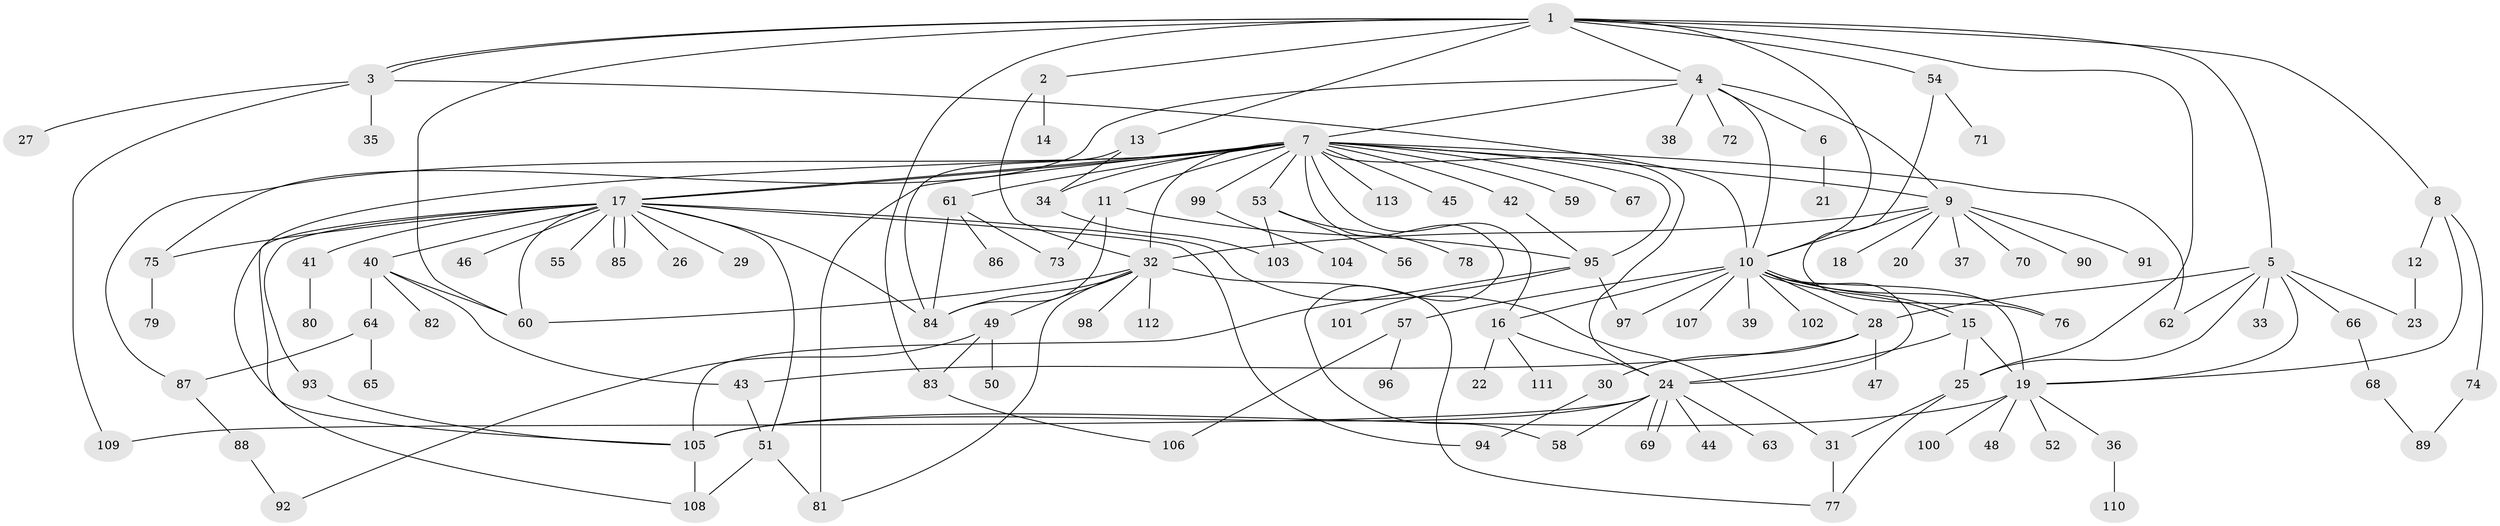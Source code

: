 // Generated by graph-tools (version 1.1) at 2025/14/03/09/25 04:14:41]
// undirected, 113 vertices, 171 edges
graph export_dot {
graph [start="1"]
  node [color=gray90,style=filled];
  1;
  2;
  3;
  4;
  5;
  6;
  7;
  8;
  9;
  10;
  11;
  12;
  13;
  14;
  15;
  16;
  17;
  18;
  19;
  20;
  21;
  22;
  23;
  24;
  25;
  26;
  27;
  28;
  29;
  30;
  31;
  32;
  33;
  34;
  35;
  36;
  37;
  38;
  39;
  40;
  41;
  42;
  43;
  44;
  45;
  46;
  47;
  48;
  49;
  50;
  51;
  52;
  53;
  54;
  55;
  56;
  57;
  58;
  59;
  60;
  61;
  62;
  63;
  64;
  65;
  66;
  67;
  68;
  69;
  70;
  71;
  72;
  73;
  74;
  75;
  76;
  77;
  78;
  79;
  80;
  81;
  82;
  83;
  84;
  85;
  86;
  87;
  88;
  89;
  90;
  91;
  92;
  93;
  94;
  95;
  96;
  97;
  98;
  99;
  100;
  101;
  102;
  103;
  104;
  105;
  106;
  107;
  108;
  109;
  110;
  111;
  112;
  113;
  1 -- 2;
  1 -- 3;
  1 -- 3;
  1 -- 4;
  1 -- 5;
  1 -- 8;
  1 -- 10;
  1 -- 13;
  1 -- 25;
  1 -- 54;
  1 -- 60;
  1 -- 83;
  2 -- 14;
  2 -- 32;
  3 -- 10;
  3 -- 27;
  3 -- 35;
  3 -- 109;
  4 -- 6;
  4 -- 7;
  4 -- 9;
  4 -- 10;
  4 -- 38;
  4 -- 72;
  4 -- 75;
  5 -- 19;
  5 -- 23;
  5 -- 25;
  5 -- 28;
  5 -- 33;
  5 -- 62;
  5 -- 66;
  6 -- 21;
  7 -- 9;
  7 -- 11;
  7 -- 16;
  7 -- 17;
  7 -- 17;
  7 -- 24;
  7 -- 32;
  7 -- 34;
  7 -- 42;
  7 -- 45;
  7 -- 53;
  7 -- 58;
  7 -- 59;
  7 -- 61;
  7 -- 62;
  7 -- 67;
  7 -- 81;
  7 -- 87;
  7 -- 95;
  7 -- 99;
  7 -- 105;
  7 -- 113;
  8 -- 12;
  8 -- 19;
  8 -- 74;
  9 -- 10;
  9 -- 18;
  9 -- 20;
  9 -- 32;
  9 -- 37;
  9 -- 70;
  9 -- 90;
  9 -- 91;
  10 -- 15;
  10 -- 15;
  10 -- 16;
  10 -- 19;
  10 -- 24;
  10 -- 28;
  10 -- 39;
  10 -- 57;
  10 -- 76;
  10 -- 97;
  10 -- 102;
  10 -- 107;
  11 -- 73;
  11 -- 84;
  11 -- 95;
  12 -- 23;
  13 -- 34;
  13 -- 84;
  15 -- 19;
  15 -- 24;
  15 -- 25;
  16 -- 22;
  16 -- 24;
  16 -- 111;
  17 -- 26;
  17 -- 29;
  17 -- 31;
  17 -- 40;
  17 -- 41;
  17 -- 46;
  17 -- 51;
  17 -- 55;
  17 -- 60;
  17 -- 75;
  17 -- 84;
  17 -- 85;
  17 -- 85;
  17 -- 93;
  17 -- 94;
  17 -- 108;
  19 -- 36;
  19 -- 48;
  19 -- 52;
  19 -- 100;
  19 -- 105;
  24 -- 44;
  24 -- 58;
  24 -- 63;
  24 -- 69;
  24 -- 69;
  24 -- 105;
  24 -- 109;
  25 -- 31;
  25 -- 77;
  28 -- 30;
  28 -- 43;
  28 -- 47;
  30 -- 94;
  31 -- 77;
  32 -- 49;
  32 -- 60;
  32 -- 77;
  32 -- 81;
  32 -- 84;
  32 -- 98;
  32 -- 112;
  34 -- 103;
  36 -- 110;
  40 -- 43;
  40 -- 60;
  40 -- 64;
  40 -- 82;
  41 -- 80;
  42 -- 95;
  43 -- 51;
  49 -- 50;
  49 -- 83;
  49 -- 92;
  51 -- 81;
  51 -- 108;
  53 -- 56;
  53 -- 78;
  53 -- 103;
  54 -- 71;
  54 -- 76;
  57 -- 96;
  57 -- 106;
  61 -- 73;
  61 -- 84;
  61 -- 86;
  64 -- 65;
  64 -- 87;
  66 -- 68;
  68 -- 89;
  74 -- 89;
  75 -- 79;
  83 -- 106;
  87 -- 88;
  88 -- 92;
  93 -- 105;
  95 -- 97;
  95 -- 101;
  95 -- 105;
  99 -- 104;
  105 -- 108;
}
